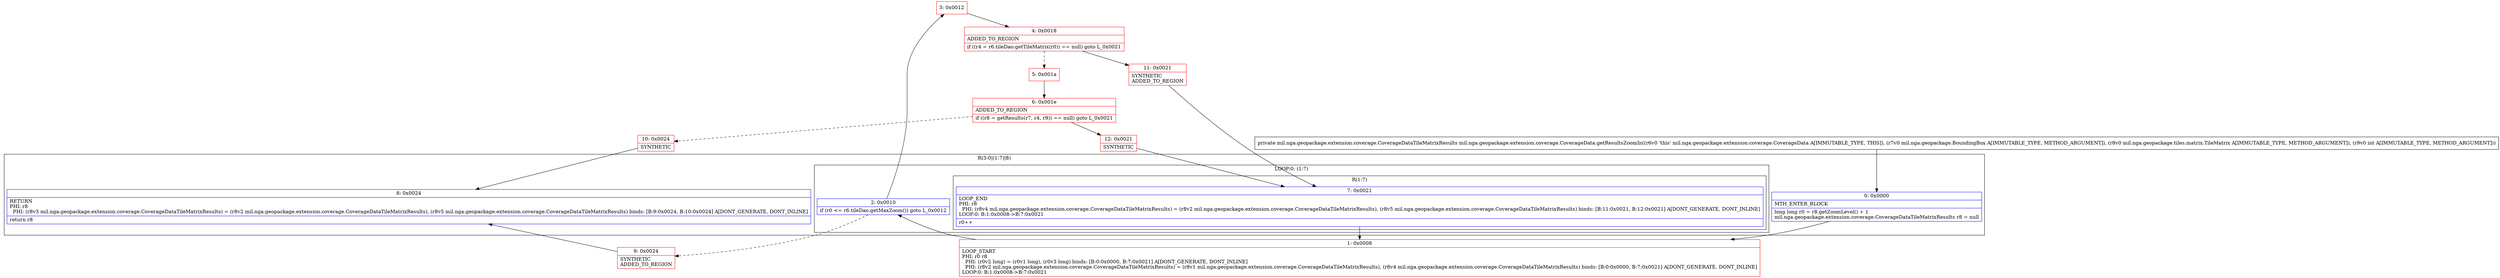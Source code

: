 digraph "CFG formil.nga.geopackage.extension.coverage.CoverageData.getResultsZoomIn(Lmil\/nga\/geopackage\/BoundingBox;Lmil\/nga\/geopackage\/tiles\/matrix\/TileMatrix;I)Lmil\/nga\/geopackage\/extension\/coverage\/CoverageDataTileMatrixResults;" {
subgraph cluster_Region_43511490 {
label = "R(3:0|(1:7)|8)";
node [shape=record,color=blue];
Node_0 [shape=record,label="{0\:\ 0x0000|MTH_ENTER_BLOCK\l|long long r0 = r8.getZoomLevel() + 1\lmil.nga.geopackage.extension.coverage.CoverageDataTileMatrixResults r8 = null\l}"];
subgraph cluster_LoopRegion_1298296319 {
label = "LOOP:0: (1:7)";
node [shape=record,color=blue];
Node_2 [shape=record,label="{2\:\ 0x0010|if (r0 \<= r6.tileDao.getMaxZoom()) goto L_0x0012\l}"];
subgraph cluster_Region_2049698042 {
label = "R(1:7)";
node [shape=record,color=blue];
Node_7 [shape=record,label="{7\:\ 0x0021|LOOP_END\lPHI: r8 \l  PHI: (r8v4 mil.nga.geopackage.extension.coverage.CoverageDataTileMatrixResults) = (r8v2 mil.nga.geopackage.extension.coverage.CoverageDataTileMatrixResults), (r8v5 mil.nga.geopackage.extension.coverage.CoverageDataTileMatrixResults) binds: [B:11:0x0021, B:12:0x0021] A[DONT_GENERATE, DONT_INLINE]\lLOOP:0: B:1:0x0008\-\>B:7:0x0021\l|r0++\l}"];
}
}
Node_8 [shape=record,label="{8\:\ 0x0024|RETURN\lPHI: r8 \l  PHI: (r8v3 mil.nga.geopackage.extension.coverage.CoverageDataTileMatrixResults) = (r8v2 mil.nga.geopackage.extension.coverage.CoverageDataTileMatrixResults), (r8v5 mil.nga.geopackage.extension.coverage.CoverageDataTileMatrixResults) binds: [B:9:0x0024, B:10:0x0024] A[DONT_GENERATE, DONT_INLINE]\l|return r8\l}"];
}
Node_1 [shape=record,color=red,label="{1\:\ 0x0008|LOOP_START\lPHI: r0 r8 \l  PHI: (r0v2 long) = (r0v1 long), (r0v3 long) binds: [B:0:0x0000, B:7:0x0021] A[DONT_GENERATE, DONT_INLINE]\l  PHI: (r8v2 mil.nga.geopackage.extension.coverage.CoverageDataTileMatrixResults) = (r8v1 mil.nga.geopackage.extension.coverage.CoverageDataTileMatrixResults), (r8v4 mil.nga.geopackage.extension.coverage.CoverageDataTileMatrixResults) binds: [B:0:0x0000, B:7:0x0021] A[DONT_GENERATE, DONT_INLINE]\lLOOP:0: B:1:0x0008\-\>B:7:0x0021\l}"];
Node_3 [shape=record,color=red,label="{3\:\ 0x0012}"];
Node_4 [shape=record,color=red,label="{4\:\ 0x0018|ADDED_TO_REGION\l|if ((r4 = r6.tileDao.getTileMatrix(r0)) == null) goto L_0x0021\l}"];
Node_5 [shape=record,color=red,label="{5\:\ 0x001a}"];
Node_6 [shape=record,color=red,label="{6\:\ 0x001e|ADDED_TO_REGION\l|if ((r8 = getResults(r7, r4, r9)) == null) goto L_0x0021\l}"];
Node_9 [shape=record,color=red,label="{9\:\ 0x0024|SYNTHETIC\lADDED_TO_REGION\l}"];
Node_10 [shape=record,color=red,label="{10\:\ 0x0024|SYNTHETIC\l}"];
Node_11 [shape=record,color=red,label="{11\:\ 0x0021|SYNTHETIC\lADDED_TO_REGION\l}"];
Node_12 [shape=record,color=red,label="{12\:\ 0x0021|SYNTHETIC\l}"];
MethodNode[shape=record,label="{private mil.nga.geopackage.extension.coverage.CoverageDataTileMatrixResults mil.nga.geopackage.extension.coverage.CoverageData.getResultsZoomIn((r6v0 'this' mil.nga.geopackage.extension.coverage.CoverageData A[IMMUTABLE_TYPE, THIS]), (r7v0 mil.nga.geopackage.BoundingBox A[IMMUTABLE_TYPE, METHOD_ARGUMENT]), (r8v0 mil.nga.geopackage.tiles.matrix.TileMatrix A[IMMUTABLE_TYPE, METHOD_ARGUMENT]), (r9v0 int A[IMMUTABLE_TYPE, METHOD_ARGUMENT])) }"];
MethodNode -> Node_0;
Node_0 -> Node_1;
Node_2 -> Node_3;
Node_2 -> Node_9[style=dashed];
Node_7 -> Node_1;
Node_1 -> Node_2;
Node_3 -> Node_4;
Node_4 -> Node_5[style=dashed];
Node_4 -> Node_11;
Node_5 -> Node_6;
Node_6 -> Node_10[style=dashed];
Node_6 -> Node_12;
Node_9 -> Node_8;
Node_10 -> Node_8;
Node_11 -> Node_7;
Node_12 -> Node_7;
}

